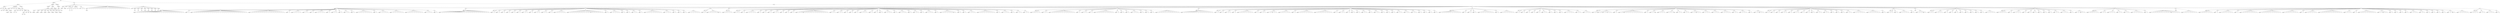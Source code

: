 digraph Tree {
	"t0" [label = "TEI"];
	"t1" [label = "teiHeader"];
	"t2" [label = "fileDesc"];
	"t3" [label = "titleStmt"];
	"t4" [label = "title"];
	"t5" [label = "title"];
	"t6" [label = "author"];
	"t7" [label = "idno"];
	"t8" [label = "idno"];
	"t9" [label = "persName"];
	"t10" [label = "persName"];
	"t11" [label = "forename"];
	"t12" [label = "surname"];
	"t13" [label = "publicationStmt"];
	"t14" [label = "publisher"];
	"t15" [label = "idno"];
	"t16" [label = "idno"];
	"t17" [label = "idno"];
	"t18" [label = "availability"];
	"t19" [label = "licence"];
	"t20" [label = "ab"];
	"t21" [label = "ref"];
	"t22" [label = "sourceDesc"];
	"t23" [label = "bibl"];
	"t24" [label = "name"];
	"t25" [label = "idno"];
	"t26" [label = "idno"];
	"t27" [label = "availability"];
	"t28" [label = "licence"];
	"t29" [label = "ab"];
	"t30" [label = "ref"];
	"t31" [label = "bibl"];
	"t32" [label = "date"];
	"t33" [label = "date"];
	"t34" [label = "idno"];
	"t35" [label = "profileDesc"];
	"t36" [label = "particDesc"];
	"t37" [label = "listPerson"];
	"t38" [label = "person"];
	"t39" [label = "persName"];
	"t40" [label = "person"];
	"t41" [label = "persName"];
	"t42" [label = "person"];
	"t43" [label = "persName"];
	"t44" [label = "person"];
	"t45" [label = "persName"];
	"t46" [label = "person"];
	"t47" [label = "persName"];
	"t48" [label = "person"];
	"t49" [label = "persName"];
	"t50" [label = "person"];
	"t51" [label = "persName"];
	"t52" [label = "person"];
	"t53" [label = "persName"];
	"t54" [label = "textClass"];
	"t55" [label = "keywords"];
	"t56" [label = "term"];
	"t57" [label = "term"];
	"t58" [label = "classCode"];
	"t59" [label = "revisionDesc"];
	"t60" [label = "listChange"];
	"t61" [label = "change"];
	"t62" [label = "text"];
	"t63" [label = "front"];
	"t64" [label = "docTitle"];
	"t65" [label = "titlePart"];
	"t66" [label = "titlePart"];
	"t67" [label = "docDate"];
	"t68" [label = "docAuthor"];
	"t69" [label = "div"];
	"t70" [label = "div"];
	"t71" [label = "div"];
	"t72" [label = "p"];
	"t73" [label = "div"];
	"t74" [label = "p"];
	"t75" [label = "performance"];
	"t76" [label = "ab"];
	"t77" [label = "ab"];
	"t78" [label = "ab"];
	"t79" [label = "div"];
	"t80" [label = "head"];
	"t81" [label = "p"];
	"t82" [label = "p"];
	"t83" [label = "div"];
	"t84" [label = "opener"];
	"t85" [label = "salute"];
	"t86" [label = "l"];
	"t87" [label = "l"];
	"t88" [label = "l"];
	"t89" [label = "l"];
	"t90" [label = "l"];
	"t91" [label = "l"];
	"t92" [label = "l"];
	"t93" [label = "l"];
	"t94" [label = "l"];
	"t95" [label = "l"];
	"t96" [label = "l"];
	"t97" [label = "l"];
	"t98" [label = "l"];
	"t99" [label = "l"];
	"t100" [label = "l"];
	"t101" [label = "l"];
	"t102" [label = "l"];
	"t103" [label = "l"];
	"t104" [label = "l"];
	"t105" [label = "l"];
	"t106" [label = "l"];
	"t107" [label = "castList"];
	"t108" [label = "head"];
	"t109" [label = "castItem"];
	"t110" [label = "role"];
	"t111" [label = "castItem"];
	"t112" [label = "role"];
	"t113" [label = "castItem"];
	"t114" [label = "role"];
	"t115" [label = "castItem"];
	"t116" [label = "role"];
	"t117" [label = "castItem"];
	"t118" [label = "role"];
	"t119" [label = "castItem"];
	"t120" [label = "role"];
	"t121" [label = "castItem"];
	"t122" [label = "role"];
	"t123" [label = "castItem"];
	"t124" [label = "role"];
	"t125" [label = "body"];
	"t126" [label = "div"];
	"t127" [label = "head"];
	"t128" [label = "div"];
	"t129" [label = "head"];
	"t130" [label = "sp"];
	"t131" [label = "speaker"];
	"t132" [label = "l"];
	"t133" [label = "l"];
	"t134" [label = "l"];
	"t135" [label = "l"];
	"t136" [label = "l"];
	"t137" [label = "l"];
	"t138" [label = "l"];
	"t139" [label = "l"];
	"t140" [label = "l"];
	"t141" [label = "l"];
	"t142" [label = "l"];
	"t143" [label = "l"];
	"t144" [label = "l"];
	"t145" [label = "l"];
	"t146" [label = "l"];
	"t147" [label = "l"];
	"t148" [label = "l"];
	"t149" [label = "l"];
	"t150" [label = "l"];
	"t151" [label = "l"];
	"t152" [label = "l"];
	"t153" [label = "l"];
	"t154" [label = "l"];
	"t155" [label = "l"];
	"t156" [label = "sp"];
	"t157" [label = "speaker"];
	"t158" [label = "l"];
	"t159" [label = "sp"];
	"t160" [label = "speaker"];
	"t161" [label = "l"];
	"t162" [label = "l"];
	"t163" [label = "l"];
	"t164" [label = "l"];
	"t165" [label = "l"];
	"t166" [label = "l"];
	"t167" [label = "l"];
	"t168" [label = "l"];
	"t169" [label = "l"];
	"t170" [label = "l"];
	"t171" [label = "l"];
	"t172" [label = "l"];
	"t173" [label = "l"];
	"t174" [label = "l"];
	"t175" [label = "l"];
	"t176" [label = "l"];
	"t177" [label = "l"];
	"t178" [label = "l"];
	"t179" [label = "l"];
	"t180" [label = "l"];
	"t181" [label = "l"];
	"t182" [label = "l"];
	"t183" [label = "l"];
	"t184" [label = "l"];
	"t185" [label = "l"];
	"t186" [label = "l"];
	"t187" [label = "l"];
	"t188" [label = "sp"];
	"t189" [label = "speaker"];
	"t190" [label = "l"];
	"t191" [label = "l"];
	"t192" [label = "l"];
	"t193" [label = "l"];
	"t194" [label = "l"];
	"t195" [label = "l"];
	"t196" [label = "l"];
	"t197" [label = "l"];
	"t198" [label = "l"];
	"t199" [label = "l"];
	"t200" [label = "l"];
	"t201" [label = "l"];
	"t202" [label = "l"];
	"t203" [label = "l"];
	"t204" [label = "l"];
	"t205" [label = "l"];
	"t206" [label = "l"];
	"t207" [label = "sp"];
	"t208" [label = "speaker"];
	"t209" [label = "l"];
	"t210" [label = "sp"];
	"t211" [label = "speaker"];
	"t212" [label = "l"];
	"t213" [label = "l"];
	"t214" [label = "l"];
	"t215" [label = "l"];
	"t216" [label = "sp"];
	"t217" [label = "speaker"];
	"t218" [label = "l"];
	"t219" [label = "l"];
	"t220" [label = "sp"];
	"t221" [label = "speaker"];
	"t222" [label = "l"];
	"t223" [label = "sp"];
	"t224" [label = "speaker"];
	"t225" [label = "l"];
	"t226" [label = "l"];
	"t227" [label = "l"];
	"t228" [label = "l"];
	"t229" [label = "sp"];
	"t230" [label = "speaker"];
	"t231" [label = "l"];
	"t232" [label = "sp"];
	"t233" [label = "speaker"];
	"t234" [label = "l"];
	"t235" [label = "l"];
	"t236" [label = "sp"];
	"t237" [label = "speaker"];
	"t238" [label = "l"];
	"t239" [label = "sp"];
	"t240" [label = "speaker"];
	"t241" [label = "l"];
	"t242" [label = "l"];
	"t243" [label = "sp"];
	"t244" [label = "speaker"];
	"t245" [label = "l"];
	"t246" [label = "sp"];
	"t247" [label = "speaker"];
	"t248" [label = "l"];
	"t249" [label = "l"];
	"t250" [label = "l"];
	"t251" [label = "l"];
	"t252" [label = "l"];
	"t253" [label = "l"];
	"t254" [label = "l"];
	"t255" [label = "sp"];
	"t256" [label = "speaker"];
	"t257" [label = "l"];
	"t258" [label = "sp"];
	"t259" [label = "speaker"];
	"t260" [label = "l"];
	"t261" [label = "l"];
	"t262" [label = "l"];
	"t263" [label = "l"];
	"t264" [label = "sp"];
	"t265" [label = "speaker"];
	"t266" [label = "l"];
	"t267" [label = "l"];
	"t268" [label = "l"];
	"t269" [label = "l"];
	"t270" [label = "l"];
	"t271" [label = "l"];
	"t272" [label = "sp"];
	"t273" [label = "speaker"];
	"t274" [label = "l"];
	"t275" [label = "l"];
	"t276" [label = "l"];
	"t277" [label = "l"];
	"t278" [label = "l"];
	"t279" [label = "l"];
	"t280" [label = "l"];
	"t281" [label = "l"];
	"t282" [label = "sp"];
	"t283" [label = "speaker"];
	"t284" [label = "l"];
	"t285" [label = "l"];
	"t286" [label = "l"];
	"t287" [label = "sp"];
	"t288" [label = "speaker"];
	"t289" [label = "l"];
	"t290" [label = "div"];
	"t291" [label = "head"];
	"t292" [label = "sp"];
	"t293" [label = "speaker"];
	"t294" [label = "l"];
	"t295" [label = "l"];
	"t296" [label = "l"];
	"t297" [label = "l"];
	"t298" [label = "l"];
	"t299" [label = "l"];
	"t300" [label = "l"];
	"t301" [label = "l"];
	"t302" [label = "l"];
	"t303" [label = "l"];
	"t304" [label = "l"];
	"t305" [label = "l"];
	"t306" [label = "l"];
	"t307" [label = "l"];
	"t308" [label = "l"];
	"t309" [label = "l"];
	"t310" [label = "l"];
	"t311" [label = "l"];
	"t312" [label = "l"];
	"t313" [label = "l"];
	"t314" [label = "l"];
	"t315" [label = "l"];
	"t316" [label = "l"];
	"t317" [label = "l"];
	"t318" [label = "div"];
	"t319" [label = "head"];
	"t320" [label = "sp"];
	"t321" [label = "speaker"];
	"t322" [label = "l"];
	"t323" [label = "sp"];
	"t324" [label = "speaker"];
	"t325" [label = "l"];
	"t326" [label = "sp"];
	"t327" [label = "speaker"];
	"t328" [label = "l"];
	"t329" [label = "sp"];
	"t330" [label = "speaker"];
	"t331" [label = "l"];
	"t332" [label = "sp"];
	"t333" [label = "speaker"];
	"t334" [label = "l"];
	"t335" [label = "sp"];
	"t336" [label = "speaker"];
	"t337" [label = "l"];
	"t338" [label = "sp"];
	"t339" [label = "speaker"];
	"t340" [label = "l"];
	"t341" [label = "l"];
	"t342" [label = "sp"];
	"t343" [label = "speaker"];
	"t344" [label = "l"];
	"t345" [label = "sp"];
	"t346" [label = "speaker"];
	"t347" [label = "l"];
	"t348" [label = "l"];
	"t349" [label = "sp"];
	"t350" [label = "speaker"];
	"t351" [label = "l"];
	"t352" [label = "l"];
	"t353" [label = "sp"];
	"t354" [label = "speaker"];
	"t355" [label = "l"];
	"t356" [label = "sp"];
	"t357" [label = "speaker"];
	"t358" [label = "l"];
	"t359" [label = "l"];
	"t360" [label = "l"];
	"t361" [label = "l"];
	"t362" [label = "l"];
	"t363" [label = "sp"];
	"t364" [label = "speaker"];
	"t365" [label = "l"];
	"t366" [label = "l"];
	"t367" [label = "l"];
	"t368" [label = "l"];
	"t369" [label = "l"];
	"t370" [label = "l"];
	"t371" [label = "l"];
	"t372" [label = "l"];
	"t373" [label = "l"];
	"t374" [label = "l"];
	"t375" [label = "note"];
	"t376" [label = "l"];
	"t377" [label = "l"];
	"t378" [label = "l"];
	"t379" [label = "l"];
	"t380" [label = "l"];
	"t381" [label = "l"];
	"t382" [label = "sp"];
	"t383" [label = "speaker"];
	"t384" [label = "l"];
	"t385" [label = "sp"];
	"t386" [label = "speaker"];
	"t387" [label = "l"];
	"t388" [label = "l"];
	"t389" [label = "l"];
	"t390" [label = "l"];
	"t391" [label = "sp"];
	"t392" [label = "speaker"];
	"t393" [label = "l"];
	"t394" [label = "sp"];
	"t395" [label = "speaker"];
	"t396" [label = "l"];
	"t397" [label = "sp"];
	"t398" [label = "speaker"];
	"t399" [label = "l"];
	"t400" [label = "l"];
	"t401" [label = "sp"];
	"t402" [label = "speaker"];
	"t403" [label = "l"];
	"t404" [label = "sp"];
	"t405" [label = "speaker"];
	"t406" [label = "l"];
	"t407" [label = "l"];
	"t408" [label = "l"];
	"t409" [label = "l"];
	"t410" [label = "l"];
	"t411" [label = "l"];
	"t412" [label = "l"];
	"t413" [label = "l"];
	"t414" [label = "sp"];
	"t415" [label = "speaker"];
	"t416" [label = "l"];
	"t417" [label = "l"];
	"t418" [label = "l"];
	"t419" [label = "sp"];
	"t420" [label = "speaker"];
	"t421" [label = "l"];
	"t422" [label = "sp"];
	"t423" [label = "speaker"];
	"t424" [label = "l"];
	"t425" [label = "sp"];
	"t426" [label = "speaker"];
	"t427" [label = "l"];
	"t428" [label = "sp"];
	"t429" [label = "speaker"];
	"t430" [label = "l"];
	"t431" [label = "l"];
	"t432" [label = "l"];
	"t433" [label = "l"];
	"t434" [label = "l"];
	"t435" [label = "div"];
	"t436" [label = "head"];
	"t437" [label = "sp"];
	"t438" [label = "speaker"];
	"t439" [label = "l"];
	"t440" [label = "sp"];
	"t441" [label = "speaker"];
	"t442" [label = "l"];
	"t443" [label = "l"];
	"t444" [label = "l"];
	"t445" [label = "l"];
	"t446" [label = "stage"];
	"t447" [label = "l"];
	"t448" [label = "div"];
	"t449" [label = "head"];
	"t450" [label = "sp"];
	"t451" [label = "speaker"];
	"t452" [label = "l"];
	"t453" [label = "l"];
	"t454" [label = "l"];
	"t455" [label = "l"];
	"t456" [label = "div"];
	"t457" [label = "head"];
	"t458" [label = "sp"];
	"t459" [label = "speaker"];
	"t460" [label = "l"];
	"t461" [label = "l"];
	"t462" [label = "sp"];
	"t463" [label = "speaker"];
	"t464" [label = "l"];
	"t465" [label = "sp"];
	"t466" [label = "speaker"];
	"t467" [label = "l"];
	"t468" [label = "l"];
	"t469" [label = "l"];
	"t470" [label = "l"];
	"t471" [label = "sp"];
	"t472" [label = "speaker"];
	"t473" [label = "l"];
	"t474" [label = "sp"];
	"t475" [label = "speaker"];
	"t476" [label = "l"];
	"t477" [label = "sp"];
	"t478" [label = "speaker"];
	"t479" [label = "l"];
	"t480" [label = "sp"];
	"t481" [label = "speaker"];
	"t482" [label = "l"];
	"t483" [label = "l"];
	"t484" [label = "sp"];
	"t485" [label = "speaker"];
	"t486" [label = "l"];
	"t487" [label = "sp"];
	"t488" [label = "speaker"];
	"t489" [label = "l"];
	"t490" [label = "sp"];
	"t491" [label = "speaker"];
	"t492" [label = "l"];
	"t493" [label = "sp"];
	"t494" [label = "speaker"];
	"t495" [label = "l"];
	"t496" [label = "l"];
	"t497" [label = "stage"];
	"t498" [label = "l"];
	"t499" [label = "l"];
	"t500" [label = "l"];
	"t501" [label = "l"];
	"t502" [label = "l"];
	"t503" [label = "l"];
	"t504" [label = "l"];
	"t505" [label = "l"];
	"t506" [label = "l"];
	"t507" [label = "l"];
	"t508" [label = "l"];
	"t509" [label = "l"];
	"t510" [label = "sp"];
	"t511" [label = "speaker"];
	"t512" [label = "l"];
	"t513" [label = "l"];
	"t514" [label = "sp"];
	"t515" [label = "speaker"];
	"t516" [label = "l"];
	"t517" [label = "l"];
	"t518" [label = "sp"];
	"t519" [label = "speaker"];
	"t520" [label = "l"];
	"t521" [label = "sp"];
	"t522" [label = "speaker"];
	"t523" [label = "l"];
	"t524" [label = "sp"];
	"t525" [label = "speaker"];
	"t526" [label = "l"];
	"t527" [label = "sp"];
	"t528" [label = "speaker"];
	"t529" [label = "l"];
	"t530" [label = "l"];
	"t531" [label = "l"];
	"t532" [label = "sp"];
	"t533" [label = "speaker"];
	"t534" [label = "l"];
	"t535" [label = "sp"];
	"t536" [label = "speaker"];
	"t537" [label = "l"];
	"t538" [label = "sp"];
	"t539" [label = "speaker"];
	"t540" [label = "l"];
	"t541" [label = "sp"];
	"t542" [label = "speaker"];
	"t543" [label = "l"];
	"t544" [label = "l"];
	"t545" [label = "l"];
	"t546" [label = "sp"];
	"t547" [label = "speaker"];
	"t548" [label = "l"];
	"t549" [label = "sp"];
	"t550" [label = "speaker"];
	"t551" [label = "l"];
	"t552" [label = "l"];
	"t553" [label = "l"];
	"t554" [label = "sp"];
	"t555" [label = "speaker"];
	"t556" [label = "l"];
	"t557" [label = "sp"];
	"t558" [label = "speaker"];
	"t559" [label = "l"];
	"t560" [label = "l"];
	"t561" [label = "sp"];
	"t562" [label = "speaker"];
	"t563" [label = "l"];
	"t564" [label = "sp"];
	"t565" [label = "speaker"];
	"t566" [label = "l"];
	"t567" [label = "l"];
	"t568" [label = "l"];
	"t569" [label = "sp"];
	"t570" [label = "speaker"];
	"t571" [label = "l"];
	"t572" [label = "sp"];
	"t573" [label = "speaker"];
	"t574" [label = "l"];
	"t575" [label = "l"];
	"t576" [label = "l"];
	"t577" [label = "l"];
	"t578" [label = "l"];
	"t579" [label = "note"];
	"t580" [label = "l"];
	"t581" [label = "sp"];
	"t582" [label = "speaker"];
	"t583" [label = "l"];
	"t584" [label = "sp"];
	"t585" [label = "speaker"];
	"t586" [label = "l"];
	"t587" [label = "sp"];
	"t588" [label = "speaker"];
	"t589" [label = "l"];
	"t590" [label = "l"];
	"t591" [label = "l"];
	"t592" [label = "sp"];
	"t593" [label = "speaker"];
	"t594" [label = "l"];
	"t595" [label = "l"];
	"t596" [label = "l"];
	"t597" [label = "l"];
	"t598" [label = "l"];
	"t599" [label = "l"];
	"t600" [label = "l"];
	"t601" [label = "l"];
	"t602" [label = "sp"];
	"t603" [label = "speaker"];
	"t604" [label = "l"];
	"t605" [label = "sp"];
	"t606" [label = "speaker"];
	"t607" [label = "l"];
	"t608" [label = "l"];
	"t609" [label = "l"];
	"t610" [label = "sp"];
	"t611" [label = "speaker"];
	"t612" [label = "l"];
	"t613" [label = "sp"];
	"t614" [label = "speaker"];
	"t615" [label = "l"];
	"t616" [label = "l"];
	"t617" [label = "sp"];
	"t618" [label = "speaker"];
	"t619" [label = "l"];
	"t620" [label = "l"];
	"t621" [label = "div"];
	"t622" [label = "head"];
	"t623" [label = "sp"];
	"t624" [label = "speaker"];
	"t625" [label = "l"];
	"t626" [label = "l"];
	"t627" [label = "l"];
	"t628" [label = "l"];
	"t629" [label = "sp"];
	"t630" [label = "speaker"];
	"t631" [label = "l"];
	"t632" [label = "l"];
	"t633" [label = "sp"];
	"t634" [label = "speaker"];
	"t635" [label = "l"];
	"t636" [label = "l"];
	"t637" [label = "l"];
	"t638" [label = "l"];
	"t639" [label = "l"];
	"t640" [label = "l"];
	"t641" [label = "l"];
	"t642" [label = "l"];
	"t643" [label = "l"];
	"t644" [label = "l"];
	"t645" [label = "l"];
	"t646" [label = "l"];
	"t647" [label = "sp"];
	"t648" [label = "speaker"];
	"t649" [label = "l"];
	"t650" [label = "sp"];
	"t651" [label = "speaker"];
	"t652" [label = "l"];
	"t653" [label = "l"];
	"t654" [label = "sp"];
	"t655" [label = "speaker"];
	"t656" [label = "l"];
	"t657" [label = "sp"];
	"t658" [label = "speaker"];
	"t659" [label = "l"];
	"t660" [label = "l"];
	"t661" [label = "l"];
	"t662" [label = "l"];
	"t663" [label = "l"];
	"t664" [label = "l"];
	"t665" [label = "l"];
	"t666" [label = "l"];
	"t667" [label = "l"];
	"t668" [label = "sp"];
	"t669" [label = "speaker"];
	"t670" [label = "l"];
	"t671" [label = "sp"];
	"t672" [label = "speaker"];
	"t673" [label = "l"];
	"t674" [label = "sp"];
	"t675" [label = "speaker"];
	"t676" [label = "l"];
	"t677" [label = "sp"];
	"t678" [label = "speaker"];
	"t679" [label = "l"];
	"t680" [label = "l"];
	"t681" [label = "l"];
	"t682" [label = "sp"];
	"t683" [label = "speaker"];
	"t684" [label = "l"];
	"t685" [label = "sp"];
	"t686" [label = "speaker"];
	"t687" [label = "l"];
	"t688" [label = "sp"];
	"t689" [label = "speaker"];
	"t690" [label = "l"];
	"t691" [label = "sp"];
	"t692" [label = "speaker"];
	"t693" [label = "l"];
	"t694" [label = "l"];
	"t695" [label = "l"];
	"t696" [label = "l"];
	"t697" [label = "l"];
	"t698" [label = "l"];
	"t699" [label = "l"];
	"t700" [label = "l"];
	"t701" [label = "l"];
	"t702" [label = "l"];
	"t703" [label = "l"];
	"t704" [label = "div"];
	"t705" [label = "head"];
	"t706" [label = "sp"];
	"t707" [label = "speaker"];
	"t708" [label = "l"];
	"t709" [label = "l"];
	"t710" [label = "l"];
	"t711" [label = "l"];
	"t712" [label = "l"];
	"t713" [label = "l"];
	"t714" [label = "l"];
	"t715" [label = "l"];
	"t716" [label = "l"];
	"t717" [label = "l"];
	"t718" [label = "l"];
	"t719" [label = "l"];
	"t720" [label = "l"];
	"t721" [label = "l"];
	"t722" [label = "l"];
	"t723" [label = "div"];
	"t724" [label = "head"];
	"t725" [label = "sp"];
	"t726" [label = "speaker"];
	"t727" [label = "l"];
	"t728" [label = "sp"];
	"t729" [label = "speaker"];
	"t730" [label = "l"];
	"t731" [label = "sp"];
	"t732" [label = "speaker"];
	"t733" [label = "l"];
	"t734" [label = "l"];
	"t735" [label = "sp"];
	"t736" [label = "speaker"];
	"t737" [label = "l"];
	"t738" [label = "sp"];
	"t739" [label = "speaker"];
	"t740" [label = "l"];
	"t741" [label = "l"];
	"t742" [label = "l"];
	"t743" [label = "l"];
	"t744" [label = "l"];
	"t745" [label = "l"];
	"t746" [label = "l"];
	"t747" [label = "sp"];
	"t748" [label = "speaker"];
	"t749" [label = "l"];
	"t750" [label = "sp"];
	"t751" [label = "speaker"];
	"t752" [label = "l"];
	"t753" [label = "l"];
	"t754" [label = "sp"];
	"t755" [label = "speaker"];
	"t756" [label = "l"];
	"t757" [label = "note"];
	"t758" [label = "l"];
	"t759" [label = "l"];
	"t760" [label = "sp"];
	"t761" [label = "speaker"];
	"t762" [label = "l"];
	"t763" [label = "l"];
	"t764" [label = "l"];
	"t765" [label = "l"];
	"t766" [label = "l"];
	"t767" [label = "sp"];
	"t768" [label = "speaker"];
	"t769" [label = "l"];
	"t770" [label = "sp"];
	"t771" [label = "speaker"];
	"t772" [label = "l"];
	"t773" [label = "l"];
	"t774" [label = "l"];
	"t775" [label = "l"];
	"t776" [label = "l"];
	"t777" [label = "l"];
	"t778" [label = "l"];
	"t779" [label = "sp"];
	"t780" [label = "speaker"];
	"t781" [label = "l"];
	"t782" [label = "l"];
	"t783" [label = "l"];
	"t784" [label = "l"];
	"t785" [label = "l"];
	"t786" [label = "l"];
	"t787" [label = "l"];
	"t788" [label = "l"];
	"t789" [label = "sp"];
	"t790" [label = "speaker"];
	"t791" [label = "l"];
	"t792" [label = "sp"];
	"t793" [label = "speaker"];
	"t794" [label = "l"];
	"t795" [label = "l"];
	"t796" [label = "sp"];
	"t797" [label = "speaker"];
	"t798" [label = "l"];
	"t799" [label = "sp"];
	"t800" [label = "speaker"];
	"t801" [label = "l"];
	"t802" [label = "sp"];
	"t803" [label = "speaker"];
	"t804" [label = "l"];
	"t805" [label = "sp"];
	"t806" [label = "speaker"];
	"t807" [label = "l"];
	"t808" [label = "l"];
	"t809" [label = "sp"];
	"t810" [label = "speaker"];
	"t811" [label = "l"];
	"t812" [label = "sp"];
	"t813" [label = "speaker"];
	"t814" [label = "l"];
	"t815" [label = "l"];
	"t816" [label = "sp"];
	"t817" [label = "speaker"];
	"t818" [label = "l"];
	"t819" [label = "sp"];
	"t820" [label = "speaker"];
	"t821" [label = "l"];
	"t822" [label = "sp"];
	"t823" [label = "speaker"];
	"t824" [label = "l"];
	"t825" [label = "sp"];
	"t826" [label = "speaker"];
	"t827" [label = "l"];
	"t828" [label = "l"];
	"t829" [label = "sp"];
	"t830" [label = "speaker"];
	"t831" [label = "l"];
	"t832" [label = "l"];
	"t833" [label = "sp"];
	"t834" [label = "speaker"];
	"t835" [label = "l"];
	"t836" [label = "l"];
	"t837" [label = "sp"];
	"t838" [label = "speaker"];
	"t839" [label = "l"];
	"t840" [label = "sp"];
	"t841" [label = "speaker"];
	"t842" [label = "l"];
	"t843" [label = "sp"];
	"t844" [label = "speaker"];
	"t845" [label = "l"];
	"t846" [label = "sp"];
	"t847" [label = "speaker"];
	"t848" [label = "l"];
	"t849" [label = "div"];
	"t850" [label = "head"];
	"t851" [label = "sp"];
	"t852" [label = "speaker"];
	"t853" [label = "l"];
	"t854" [label = "l"];
	"t855" [label = "l"];
	"t856" [label = "l"];
	"t857" [label = "l"];
	"t858" [label = "l"];
	"t859" [label = "l"];
	"t860" [label = "l"];
	"t861" [label = "l"];
	"t862" [label = "l"];
	"t863" [label = "sp"];
	"t864" [label = "speaker"];
	"t865" [label = "l"];
	"t866" [label = "sp"];
	"t867" [label = "speaker"];
	"t868" [label = "l"];
	"t869" [label = "sp"];
	"t870" [label = "speaker"];
	"t871" [label = "l"];
	"t872" [label = "sp"];
	"t873" [label = "speaker"];
	"t874" [label = "l"];
	"t875" [label = "l"];
	"t876" [label = "l"];
	"t877" [label = "l"];
	"t878" [label = "l"];
	"t879" [label = "l"];
	"t880" [label = "l"];
	"t881" [label = "sp"];
	"t882" [label = "speaker"];
	"t883" [label = "l"];
	"t884" [label = "sp"];
	"t885" [label = "speaker"];
	"t886" [label = "l"];
	"t887" [label = "l"];
	"t888" [label = "l"];
	"t889" [label = "l"];
	"t890" [label = "l"];
	"t891" [label = "l"];
	"t892" [label = "div"];
	"t893" [label = "head"];
	"t894" [label = "sp"];
	"t895" [label = "speaker"];
	"t896" [label = "l"];
	"t897" [label = "sp"];
	"t898" [label = "speaker"];
	"t899" [label = "l"];
	"t900" [label = "sp"];
	"t901" [label = "speaker"];
	"t902" [label = "l"];
	"t903" [label = "sp"];
	"t904" [label = "speaker"];
	"t905" [label = "l"];
	"t906" [label = "sp"];
	"t907" [label = "speaker"];
	"t908" [label = "l"];
	"t909" [label = "sp"];
	"t910" [label = "speaker"];
	"t911" [label = "l"];
	"t912" [label = "l"];
	"t913" [label = "sp"];
	"t914" [label = "speaker"];
	"t915" [label = "l"];
	"t916" [label = "sp"];
	"t917" [label = "speaker"];
	"t918" [label = "l"];
	"t919" [label = "sp"];
	"t920" [label = "speaker"];
	"t921" [label = "l"];
	"t922" [label = "sp"];
	"t923" [label = "speaker"];
	"t924" [label = "l"];
	"t925" [label = "l"];
	"t926" [label = "l"];
	"t927" [label = "l"];
	"t928" [label = "sp"];
	"t929" [label = "speaker"];
	"t930" [label = "l"];
	"t931" [label = "l"];
	"t932" [label = "sp"];
	"t933" [label = "speaker"];
	"t934" [label = "l"];
	"t935" [label = "l"];
	"t936" [label = "l"];
	"t937" [label = "div"];
	"t938" [label = "head"];
	"t939" [label = "sp"];
	"t940" [label = "speaker"];
	"t941" [label = "l"];
	"t942" [label = "sp"];
	"t943" [label = "speaker"];
	"t944" [label = "l"];
	"t945" [label = "stage"];
	"t946" [label = "l"];
	"t947" [label = "note"];
	"t948" [label = "l"];
	"t949" [label = "l"];
	"t950" [label = "sp"];
	"t951" [label = "speaker"];
	"t952" [label = "l"];
	"t953" [label = "sp"];
	"t954" [label = "speaker"];
	"t955" [label = "l"];
	"t956" [label = "stage"];
	"t957" [label = "l"];
	"t958" [label = "l"];
	"t959" [label = "l"];
	"t960" [label = "l"];
	"t961" [label = "l"];
	"t962" [label = "l"];
	"t963" [label = "l"];
	"t964" [label = "l"];
	"t965" [label = "l"];
	"t966" [label = "sp"];
	"t967" [label = "speaker"];
	"t968" [label = "l"];
	"t969" [label = "sp"];
	"t970" [label = "speaker"];
	"t971" [label = "l"];
	"t972" [label = "stage"];
	"t973" [label = "sp"];
	"t974" [label = "speaker"];
	"t975" [label = "l"];
	"t976" [label = "l"];
	"t977" [label = "l"];
	"t978" [label = "sp"];
	"t979" [label = "speaker"];
	"t980" [label = "l"];
	"t981" [label = "l"];
	"t982" [label = "stage"];
	"t983" [label = "sp"];
	"t984" [label = "speaker"];
	"t985" [label = "l"];
	"t986" [label = "l"];
	"t987" [label = "sp"];
	"t988" [label = "speaker"];
	"t989" [label = "l"];
	"t990" [label = "l"];
	"t991" [label = "sp"];
	"t992" [label = "speaker"];
	"t993" [label = "l"];
	"t994" [label = "stage"];
	"t995" [label = "l"];
	"t996" [label = "l"];
	"t997" [label = "sp"];
	"t998" [label = "speaker"];
	"t999" [label = "l"];
	"t1000" [label = "l"];
	"t1001" [label = "l"];
	"t1002" [label = "sp"];
	"t1003" [label = "speaker"];
	"t1004" [label = "l"];
	"t1005" [label = "l"];
	"t1006" [label = "l"];
	"t1007" [label = "sp"];
	"t1008" [label = "speaker"];
	"t1009" [label = "l"];
	"t1010" [label = "l"];
	"t1011" [label = "l"];
	"t1012" [label = "l"];
	"t1013" [label = "sp"];
	"t1014" [label = "speaker"];
	"t1015" [label = "l"];
	"t1016" [label = "l"];
	"t1017" [label = "sp"];
	"t1018" [label = "speaker"];
	"t1019" [label = "l"];
	"t1020" [label = "l"];
	"t1021" [label = "l"];
	"t1022" [label = "sp"];
	"t1023" [label = "speaker"];
	"t1024" [label = "l"];
	"t1025" [label = "sp"];
	"t1026" [label = "speaker"];
	"t1027" [label = "l"];
	"t1028" [label = "stage"];
	"t1029" [label = "l"];
	"t1030" [label = "l"];
	"t1031" [label = "div"];
	"t1032" [label = "head"];
	"t1033" [label = "sp"];
	"t1034" [label = "speaker"];
	"t1035" [label = "l"];
	"t1036" [label = "sp"];
	"t1037" [label = "speaker"];
	"t1038" [label = "l"];
	"t1039" [label = "sp"];
	"t1040" [label = "speaker"];
	"t1041" [label = "l"];
	"t1042" [label = "sp"];
	"t1043" [label = "speaker"];
	"t1044" [label = "l"];
	"t1045" [label = "l"];
	"t1046" [label = "sp"];
	"t1047" [label = "speaker"];
	"t1048" [label = "l"];
	"t1049" [label = "sp"];
	"t1050" [label = "speaker"];
	"t1051" [label = "l"];
	"t1052" [label = "l"];
	"t1053" [label = "sp"];
	"t1054" [label = "speaker"];
	"t1055" [label = "l"];
	"t1056" [label = "sp"];
	"t1057" [label = "speaker"];
	"t1058" [label = "l"];
	"t1059" [label = "sp"];
	"t1060" [label = "speaker"];
	"t1061" [label = "l"];
	"t1062" [label = "sp"];
	"t1063" [label = "speaker"];
	"t1064" [label = "l"];
	"t1065" [label = "l"];
	"t1066" [label = "sp"];
	"t1067" [label = "speaker"];
	"t1068" [label = "l"];
	"t1069" [label = "l"];
	"t1070" [label = "sp"];
	"t1071" [label = "speaker"];
	"t1072" [label = "l"];
	"t1073" [label = "sp"];
	"t1074" [label = "speaker"];
	"t1075" [label = "l"];
	"t1076" [label = "sp"];
	"t1077" [label = "speaker"];
	"t1078" [label = "l"];
	"t1079" [label = "sp"];
	"t1080" [label = "speaker"];
	"t1081" [label = "l"];
	"t1082" [label = "l"];
	"t1083" [label = "sp"];
	"t1084" [label = "speaker"];
	"t1085" [label = "l"];
	"t1086" [label = "l"];
	"t1087" [label = "l"];
	"t1088" [label = "l"];
	"t1089" [label = "l"];
	"t1090" [label = "sp"];
	"t1091" [label = "speaker"];
	"t1092" [label = "l"];
	"t1093" [label = "l"];
	"t1094" [label = "l"];
	"t1095" [label = "l"];
	"t1096" [label = "l"];
	"t1097" [label = "l"];
	"t1098" [label = "sp"];
	"t1099" [label = "speaker"];
	"t1100" [label = "l"];
	"t1101" [label = "div"];
	"t1102" [label = "head"];
	"t1103" [label = "sp"];
	"t1104" [label = "speaker"];
	"t1105" [label = "l"];
	"t1106" [label = "l"];
	"t1107" [label = "sp"];
	"t1108" [label = "speaker"];
	"t1109" [label = "l"];
	"t1110" [label = "sp"];
	"t1111" [label = "speaker"];
	"t1112" [label = "l"];
	"t1113" [label = "l"];
	"t1114" [label = "l"];
	"t1115" [label = "l"];
	"t1116" [label = "sp"];
	"t1117" [label = "speaker"];
	"t1118" [label = "l"];
	"t1119" [label = "div"];
	"t1120" [label = "head"];
	"t1121" [label = "sp"];
	"t1122" [label = "speaker"];
	"t1123" [label = "l"];
	"t1124" [label = "l"];
	"t1125" [label = "stage"];
	"t1126" [label = "l"];
	"t1127" [label = "div"];
	"t1128" [label = "head"];
	"t1129" [label = "sp"];
	"t1130" [label = "speaker"];
	"t1131" [label = "l"];
	"t1132" [label = "l"];
	"t1133" [label = "sp"];
	"t1134" [label = "speaker"];
	"t1135" [label = "l"];
	"t1136" [label = "l"];
	"t1137" [label = "l"];
	"t1138" [label = "sp"];
	"t1139" [label = "speaker"];
	"t1140" [label = "l"];
	"t1141" [label = "sp"];
	"t1142" [label = "speaker"];
	"t1143" [label = "l"];
	"t1144" [label = "sp"];
	"t1145" [label = "speaker"];
	"t1146" [label = "l"];
	"t1147" [label = "sp"];
	"t1148" [label = "speaker"];
	"t1149" [label = "l"];
	"t1150" [label = "sp"];
	"t1151" [label = "speaker"];
	"t1152" [label = "l"];
	"t1153" [label = "sp"];
	"t1154" [label = "speaker"];
	"t1155" [label = "l"];
	"t1156" [label = "sp"];
	"t1157" [label = "speaker"];
	"t1158" [label = "l"];
	"t1159" [label = "sp"];
	"t1160" [label = "speaker"];
	"t1161" [label = "l"];
	"t1162" [label = "sp"];
	"t1163" [label = "speaker"];
	"t1164" [label = "l"];
	"t1165" [label = "l"];
	"t1166" [label = "l"];
	"t1167" [label = "l"];
	"t1168" [label = "div"];
	"t1169" [label = "head"];
	"t1170" [label = "sp"];
	"t1171" [label = "speaker"];
	"t1172" [label = "l"];
	"t1173" [label = "l"];
	"t1174" [label = "l"];
	"t1175" [label = "l"];
	"t1176" [label = "sp"];
	"t1177" [label = "speaker"];
	"t1178" [label = "l"];
	"t1179" [label = "sp"];
	"t1180" [label = "speaker"];
	"t1181" [label = "l"];
	"t1182" [label = "l"];
	"t1183" [label = "l"];
	"t1184" [label = "sp"];
	"t1185" [label = "speaker"];
	"t1186" [label = "l"];
	"t1187" [label = "sp"];
	"t1188" [label = "speaker"];
	"t1189" [label = "l"];
	"t1190" [label = "sp"];
	"t1191" [label = "speaker"];
	"t1192" [label = "l"];
	"t1193" [label = "sp"];
	"t1194" [label = "speaker"];
	"t1195" [label = "l"];
	"t1196" [label = "sp"];
	"t1197" [label = "speaker"];
	"t1198" [label = "l"];
	"t1199" [label = "sp"];
	"t1200" [label = "speaker"];
	"t1201" [label = "l"];
	"t1202" [label = "sp"];
	"t1203" [label = "speaker"];
	"t1204" [label = "l"];
	"t1205" [label = "l"];
	"t1206" [label = "sp"];
	"t1207" [label = "speaker"];
	"t1208" [label = "l"];
	"t1209" [label = "l"];
	"t1210" [label = "l"];
	"t1211" [label = "sp"];
	"t1212" [label = "speaker"];
	"t1213" [label = "l"];
	"t1214" [label = "sp"];
	"t1215" [label = "speaker"];
	"t1216" [label = "l"];
	"t1217" [label = "stage"];
	"t1218" [label = "l"];
	"t1219" [label = "l"];
	"t1220" [label = "div"];
	"t1221" [label = "head"];
	"t1222" [label = "sp"];
	"t1223" [label = "speaker"];
	"t1224" [label = "l"];
	"t1225" [label = "l"];
	"t1226" [label = "l"];
	"t1227" [label = "l"];
	"t1228" [label = "l"];
	"t1229" [label = "sp"];
	"t1230" [label = "speaker"];
	"t1231" [label = "l"];
	"t1232" [label = "l"];
	"t1233" [label = "sp"];
	"t1234" [label = "speaker"];
	"t1235" [label = "l"];
	"t1236" [label = "l"];
	"t1237" [label = "l"];
	"t1238" [label = "sp"];
	"t1239" [label = "speaker"];
	"t1240" [label = "l"];
	"t1241" [label = "l"];
	"t1242" [label = "sp"];
	"t1243" [label = "speaker"];
	"t1244" [label = "l"];
	"t1245" [label = "l"];
	"t1246" [label = "sp"];
	"t1247" [label = "speaker"];
	"t1248" [label = "l"];
	"t1249" [label = "l"];
	"t1250" [label = "l"];
	"t1251" [label = "l"];
	"t1252" [label = "l"];
	"t1253" [label = "sp"];
	"t1254" [label = "speaker"];
	"t1255" [label = "l"];
	"t1256" [label = "sp"];
	"t1257" [label = "speaker"];
	"t1258" [label = "l"];
	"t1259" [label = "l"];
	"t1260" [label = "l"];
	"t1261" [label = "l"];
	"t1262" [label = "l"];
	"t1263" [label = "l"];
	"t1264" [label = "l"];
	"t1265" [label = "l"];
	"t1266" [label = "l"];
	"t1267" [label = "stage"];
	"t1268" [label = "l"];
	"t1269" [label = "l"];
	"t1270" [label = "l"];
	"t1271" [label = "l"];
	"t1272" [label = "div"];
	"t1273" [label = "head"];
	"t1274" [label = "sp"];
	"t1275" [label = "speaker"];
	"t1276" [label = "l"];
	"t1277" [label = "l"];
	"t1278" [label = "l"];
	"t1279" [label = "l"];
	"t1280" [label = "l"];
	"t1281" [label = "l"];
	"t1282" [label = "l"];
	"t1283" [label = "div"];
	"t1284" [label = "head"];
	"t1285" [label = "sp"];
	"t1286" [label = "speaker"];
	"t1287" [label = "l"];
	"t1288" [label = "l"];
	"t1289" [label = "l"];
	"t1290" [label = "l"];
	"t1291" [label = "l"];
	"t1292" [label = "l"];
	"t1293" [label = "sp"];
	"t1294" [label = "speaker"];
	"t1295" [label = "l"];
	"t1296" [label = "sp"];
	"t1297" [label = "speaker"];
	"t1298" [label = "l"];
	"t1299" [label = "l"];
	"t1300" [label = "l"];
	"t1301" [label = "l"];
	"t1302" [label = "l"];
	"t1303" [label = "l"];
	"t1304" [label = "sp"];
	"t1305" [label = "speaker"];
	"t1306" [label = "l"];
	"t1307" [label = "sp"];
	"t1308" [label = "speaker"];
	"t1309" [label = "l"];
	"t1310" [label = "l"];
	"t1311" [label = "l"];
	"t1312" [label = "l"];
	"t1313" [label = "l"];
	"t1314" [label = "l"];
	"t1315" [label = "l"];
	"t1316" [label = "l"];
	"t1317" [label = "sp"];
	"t1318" [label = "speaker"];
	"t1319" [label = "l"];
	"t1320" [label = "l"];
	"t1321" [label = "l"];
	"t1322" [label = "l"];
	"t1323" [label = "l"];
	"t1324" [label = "l"];
	"t1325" [label = "l"];
	"t1326" [label = "l"];
	"t1327" [label = "l"];
	"t1328" [label = "l"];
	"t1329" [label = "sp"];
	"t1330" [label = "speaker"];
	"t1331" [label = "l"];
	"t1332" [label = "l"];
	"t1333" [label = "l"];
	"t1334" [label = "l"];
	"t1335" [label = "l"];
	"t1336" [label = "l"];
	"t1337" [label = "l"];
	"t1338" [label = "sp"];
	"t1339" [label = "speaker"];
	"t1340" [label = "l"];
	"t1341" [label = "sp"];
	"t1342" [label = "speaker"];
	"t1343" [label = "l"];
	"t1344" [label = "l"];
	"t1345" [label = "l"];
	"t1346" [label = "l"];
	"t1347" [label = "l"];
	"t1348" [label = "sp"];
	"t1349" [label = "speaker"];
	"t1350" [label = "l"];
	"t1351" [label = "l"];
	"t1352" [label = "l"];
	"t1353" [label = "l"];
	"t1354" [label = "l"];
	"t1355" [label = "l"];
	"t1356" [label = "l"];
	"t1357" [label = "l"];
	"t1358" [label = "l"];
	"t1359" [label = "l"];
	"t1360" [label = "l"];
	"t1361" [label = "sp"];
	"t1362" [label = "speaker"];
	"t1363" [label = "l"];
	"t1364" [label = "l"];
	"t1365" [label = "l"];
	"t1366" [label = "sp"];
	"t1367" [label = "speaker"];
	"t1368" [label = "l"];
	"t1369" [label = "sp"];
	"t1370" [label = "speaker"];
	"t1371" [label = "l"];
	"t1372" [label = "l"];
	"t1373" [label = "l"];
	"t1374" [label = "l"];
	"t1375" [label = "l"];
	"t1376" [label = "l"];
	"t1377" [label = "l"];
	"t1378" [label = "l"];
	"t1379" [label = "sp"];
	"t1380" [label = "speaker"];
	"t1381" [label = "l"];
	"t1382" [label = "stage"];
	"t1383" [label = "l"];
	"t1384" [label = "l"];
	"t1385" [label = "sp"];
	"t1386" [label = "speaker"];
	"t1387" [label = "l"];
	"t1388" [label = "sp"];
	"t1389" [label = "speaker"];
	"t1390" [label = "l"];
	"t1391" [label = "sp"];
	"t1392" [label = "speaker"];
	"t1393" [label = "l"];
	"t1394" [label = "sp"];
	"t1395" [label = "speaker"];
	"t1396" [label = "l"];
	"t1397" [label = "sp"];
	"t1398" [label = "speaker"];
	"t1399" [label = "l"];
	"t1400" [label = "l"];
	"t1401" [label = "l"];
	"t1402" [label = "sp"];
	"t1403" [label = "speaker"];
	"t1404" [label = "l"];
	"t1405" [label = "l"];
	"t1406" [label = "sp"];
	"t1407" [label = "speaker"];
	"t1408" [label = "l"];
	"t1409" [label = "sp"];
	"t1410" [label = "speaker"];
	"t1411" [label = "l"];
	"t1412" [label = "sp"];
	"t1413" [label = "speaker"];
	"t1414" [label = "l"];
	"t1415" [label = "sp"];
	"t1416" [label = "speaker"];
	"t1417" [label = "l"];
	"t1418" [label = "sp"];
	"t1419" [label = "speaker"];
	"t1420" [label = "l"];
	"t1421" [label = "stage"];
	"t1422" [label = "l"];
	"t1423" [label = "sp"];
	"t1424" [label = "speaker"];
	"t1425" [label = "l"];
	"t1426" [label = "l"];
	"t1427" [label = "l"];
	"t1428" [label = "l"];
	"t1429" [label = "l"];
	"t1430" [label = "div"];
	"t1431" [label = "head"];
	"t1432" [label = "sp"];
	"t1433" [label = "speaker"];
	"t1434" [label = "l"];
	"t1435" [label = "l"];
	"t1436" [label = "l"];
	"t1437" [label = "sp"];
	"t1438" [label = "speaker"];
	"t1439" [label = "l"];
	"t1440" [label = "l"];
	"t1441" [label = "sp"];
	"t1442" [label = "speaker"];
	"t1443" [label = "l"];
	"t1444" [label = "l"];
	"t1445" [label = "l"];
	"t1446" [label = "sp"];
	"t1447" [label = "speaker"];
	"t1448" [label = "l"];
	"t0" -> "t1";
	"t1" -> "t2";
	"t2" -> "t3";
	"t3" -> "t4";
	"t3" -> "t5";
	"t3" -> "t6";
	"t6" -> "t7";
	"t6" -> "t8";
	"t6" -> "t9";
	"t6" -> "t10";
	"t10" -> "t11";
	"t10" -> "t12";
	"t2" -> "t13";
	"t13" -> "t14";
	"t13" -> "t15";
	"t13" -> "t16";
	"t13" -> "t17";
	"t13" -> "t18";
	"t18" -> "t19";
	"t19" -> "t20";
	"t19" -> "t21";
	"t2" -> "t22";
	"t22" -> "t23";
	"t23" -> "t24";
	"t23" -> "t25";
	"t23" -> "t26";
	"t23" -> "t27";
	"t27" -> "t28";
	"t28" -> "t29";
	"t28" -> "t30";
	"t23" -> "t31";
	"t31" -> "t32";
	"t31" -> "t33";
	"t31" -> "t34";
	"t1" -> "t35";
	"t35" -> "t36";
	"t36" -> "t37";
	"t37" -> "t38";
	"t38" -> "t39";
	"t37" -> "t40";
	"t40" -> "t41";
	"t37" -> "t42";
	"t42" -> "t43";
	"t37" -> "t44";
	"t44" -> "t45";
	"t37" -> "t46";
	"t46" -> "t47";
	"t37" -> "t48";
	"t48" -> "t49";
	"t37" -> "t50";
	"t50" -> "t51";
	"t37" -> "t52";
	"t52" -> "t53";
	"t35" -> "t54";
	"t54" -> "t55";
	"t55" -> "t56";
	"t55" -> "t57";
	"t54" -> "t58";
	"t1" -> "t59";
	"t59" -> "t60";
	"t60" -> "t61";
	"t0" -> "t62";
	"t62" -> "t63";
	"t63" -> "t64";
	"t64" -> "t65";
	"t64" -> "t66";
	"t63" -> "t67";
	"t63" -> "t68";
	"t63" -> "t69";
	"t69" -> "t70";
	"t69" -> "t71";
	"t71" -> "t72";
	"t69" -> "t73";
	"t73" -> "t74";
	"t63" -> "t75";
	"t75" -> "t76";
	"t75" -> "t77";
	"t75" -> "t78";
	"t63" -> "t79";
	"t79" -> "t80";
	"t79" -> "t81";
	"t79" -> "t82";
	"t63" -> "t83";
	"t83" -> "t84";
	"t84" -> "t85";
	"t83" -> "t86";
	"t83" -> "t87";
	"t83" -> "t88";
	"t83" -> "t89";
	"t83" -> "t90";
	"t83" -> "t91";
	"t83" -> "t92";
	"t83" -> "t93";
	"t83" -> "t94";
	"t83" -> "t95";
	"t83" -> "t96";
	"t83" -> "t97";
	"t83" -> "t98";
	"t83" -> "t99";
	"t83" -> "t100";
	"t83" -> "t101";
	"t83" -> "t102";
	"t83" -> "t103";
	"t83" -> "t104";
	"t83" -> "t105";
	"t83" -> "t106";
	"t63" -> "t107";
	"t107" -> "t108";
	"t107" -> "t109";
	"t109" -> "t110";
	"t107" -> "t111";
	"t111" -> "t112";
	"t107" -> "t113";
	"t113" -> "t114";
	"t107" -> "t115";
	"t115" -> "t116";
	"t107" -> "t117";
	"t117" -> "t118";
	"t107" -> "t119";
	"t119" -> "t120";
	"t107" -> "t121";
	"t121" -> "t122";
	"t107" -> "t123";
	"t123" -> "t124";
	"t62" -> "t125";
	"t125" -> "t126";
	"t126" -> "t127";
	"t126" -> "t128";
	"t128" -> "t129";
	"t128" -> "t130";
	"t130" -> "t131";
	"t130" -> "t132";
	"t130" -> "t133";
	"t130" -> "t134";
	"t130" -> "t135";
	"t130" -> "t136";
	"t130" -> "t137";
	"t130" -> "t138";
	"t130" -> "t139";
	"t130" -> "t140";
	"t130" -> "t141";
	"t130" -> "t142";
	"t130" -> "t143";
	"t130" -> "t144";
	"t130" -> "t145";
	"t130" -> "t146";
	"t130" -> "t147";
	"t130" -> "t148";
	"t130" -> "t149";
	"t130" -> "t150";
	"t130" -> "t151";
	"t130" -> "t152";
	"t130" -> "t153";
	"t130" -> "t154";
	"t130" -> "t155";
	"t128" -> "t156";
	"t156" -> "t157";
	"t156" -> "t158";
	"t128" -> "t159";
	"t159" -> "t160";
	"t159" -> "t161";
	"t159" -> "t162";
	"t159" -> "t163";
	"t159" -> "t164";
	"t159" -> "t165";
	"t159" -> "t166";
	"t159" -> "t167";
	"t159" -> "t168";
	"t159" -> "t169";
	"t159" -> "t170";
	"t159" -> "t171";
	"t159" -> "t172";
	"t159" -> "t173";
	"t159" -> "t174";
	"t159" -> "t175";
	"t159" -> "t176";
	"t159" -> "t177";
	"t159" -> "t178";
	"t159" -> "t179";
	"t159" -> "t180";
	"t159" -> "t181";
	"t159" -> "t182";
	"t159" -> "t183";
	"t159" -> "t184";
	"t159" -> "t185";
	"t159" -> "t186";
	"t159" -> "t187";
	"t128" -> "t188";
	"t188" -> "t189";
	"t188" -> "t190";
	"t188" -> "t191";
	"t188" -> "t192";
	"t188" -> "t193";
	"t188" -> "t194";
	"t188" -> "t195";
	"t188" -> "t196";
	"t188" -> "t197";
	"t188" -> "t198";
	"t188" -> "t199";
	"t188" -> "t200";
	"t188" -> "t201";
	"t188" -> "t202";
	"t188" -> "t203";
	"t188" -> "t204";
	"t188" -> "t205";
	"t188" -> "t206";
	"t128" -> "t207";
	"t207" -> "t208";
	"t207" -> "t209";
	"t128" -> "t210";
	"t210" -> "t211";
	"t210" -> "t212";
	"t210" -> "t213";
	"t210" -> "t214";
	"t210" -> "t215";
	"t128" -> "t216";
	"t216" -> "t217";
	"t216" -> "t218";
	"t216" -> "t219";
	"t128" -> "t220";
	"t220" -> "t221";
	"t220" -> "t222";
	"t128" -> "t223";
	"t223" -> "t224";
	"t223" -> "t225";
	"t223" -> "t226";
	"t223" -> "t227";
	"t223" -> "t228";
	"t128" -> "t229";
	"t229" -> "t230";
	"t229" -> "t231";
	"t128" -> "t232";
	"t232" -> "t233";
	"t232" -> "t234";
	"t232" -> "t235";
	"t128" -> "t236";
	"t236" -> "t237";
	"t236" -> "t238";
	"t128" -> "t239";
	"t239" -> "t240";
	"t239" -> "t241";
	"t239" -> "t242";
	"t128" -> "t243";
	"t243" -> "t244";
	"t243" -> "t245";
	"t128" -> "t246";
	"t246" -> "t247";
	"t246" -> "t248";
	"t246" -> "t249";
	"t246" -> "t250";
	"t246" -> "t251";
	"t246" -> "t252";
	"t246" -> "t253";
	"t246" -> "t254";
	"t128" -> "t255";
	"t255" -> "t256";
	"t255" -> "t257";
	"t128" -> "t258";
	"t258" -> "t259";
	"t258" -> "t260";
	"t258" -> "t261";
	"t258" -> "t262";
	"t258" -> "t263";
	"t128" -> "t264";
	"t264" -> "t265";
	"t264" -> "t266";
	"t264" -> "t267";
	"t264" -> "t268";
	"t264" -> "t269";
	"t264" -> "t270";
	"t264" -> "t271";
	"t128" -> "t272";
	"t272" -> "t273";
	"t272" -> "t274";
	"t272" -> "t275";
	"t272" -> "t276";
	"t272" -> "t277";
	"t272" -> "t278";
	"t272" -> "t279";
	"t272" -> "t280";
	"t272" -> "t281";
	"t128" -> "t282";
	"t282" -> "t283";
	"t282" -> "t284";
	"t282" -> "t285";
	"t282" -> "t286";
	"t128" -> "t287";
	"t287" -> "t288";
	"t287" -> "t289";
	"t126" -> "t290";
	"t290" -> "t291";
	"t290" -> "t292";
	"t292" -> "t293";
	"t292" -> "t294";
	"t292" -> "t295";
	"t292" -> "t296";
	"t292" -> "t297";
	"t292" -> "t298";
	"t292" -> "t299";
	"t292" -> "t300";
	"t292" -> "t301";
	"t292" -> "t302";
	"t292" -> "t303";
	"t292" -> "t304";
	"t292" -> "t305";
	"t292" -> "t306";
	"t292" -> "t307";
	"t292" -> "t308";
	"t292" -> "t309";
	"t292" -> "t310";
	"t292" -> "t311";
	"t292" -> "t312";
	"t292" -> "t313";
	"t292" -> "t314";
	"t292" -> "t315";
	"t292" -> "t316";
	"t292" -> "t317";
	"t126" -> "t318";
	"t318" -> "t319";
	"t318" -> "t320";
	"t320" -> "t321";
	"t320" -> "t322";
	"t318" -> "t323";
	"t323" -> "t324";
	"t323" -> "t325";
	"t318" -> "t326";
	"t326" -> "t327";
	"t326" -> "t328";
	"t318" -> "t329";
	"t329" -> "t330";
	"t329" -> "t331";
	"t318" -> "t332";
	"t332" -> "t333";
	"t332" -> "t334";
	"t318" -> "t335";
	"t335" -> "t336";
	"t335" -> "t337";
	"t318" -> "t338";
	"t338" -> "t339";
	"t338" -> "t340";
	"t338" -> "t341";
	"t318" -> "t342";
	"t342" -> "t343";
	"t342" -> "t344";
	"t318" -> "t345";
	"t345" -> "t346";
	"t345" -> "t347";
	"t345" -> "t348";
	"t318" -> "t349";
	"t349" -> "t350";
	"t349" -> "t351";
	"t349" -> "t352";
	"t318" -> "t353";
	"t353" -> "t354";
	"t353" -> "t355";
	"t318" -> "t356";
	"t356" -> "t357";
	"t356" -> "t358";
	"t356" -> "t359";
	"t356" -> "t360";
	"t356" -> "t361";
	"t356" -> "t362";
	"t318" -> "t363";
	"t363" -> "t364";
	"t363" -> "t365";
	"t363" -> "t366";
	"t363" -> "t367";
	"t363" -> "t368";
	"t363" -> "t369";
	"t363" -> "t370";
	"t363" -> "t371";
	"t363" -> "t372";
	"t363" -> "t373";
	"t363" -> "t374";
	"t363" -> "t375";
	"t363" -> "t376";
	"t363" -> "t377";
	"t363" -> "t378";
	"t363" -> "t379";
	"t363" -> "t380";
	"t363" -> "t381";
	"t318" -> "t382";
	"t382" -> "t383";
	"t382" -> "t384";
	"t318" -> "t385";
	"t385" -> "t386";
	"t385" -> "t387";
	"t385" -> "t388";
	"t385" -> "t389";
	"t385" -> "t390";
	"t318" -> "t391";
	"t391" -> "t392";
	"t391" -> "t393";
	"t318" -> "t394";
	"t394" -> "t395";
	"t394" -> "t396";
	"t318" -> "t397";
	"t397" -> "t398";
	"t397" -> "t399";
	"t397" -> "t400";
	"t318" -> "t401";
	"t401" -> "t402";
	"t401" -> "t403";
	"t318" -> "t404";
	"t404" -> "t405";
	"t404" -> "t406";
	"t404" -> "t407";
	"t404" -> "t408";
	"t404" -> "t409";
	"t404" -> "t410";
	"t404" -> "t411";
	"t404" -> "t412";
	"t404" -> "t413";
	"t318" -> "t414";
	"t414" -> "t415";
	"t414" -> "t416";
	"t414" -> "t417";
	"t414" -> "t418";
	"t318" -> "t419";
	"t419" -> "t420";
	"t419" -> "t421";
	"t318" -> "t422";
	"t422" -> "t423";
	"t422" -> "t424";
	"t318" -> "t425";
	"t425" -> "t426";
	"t425" -> "t427";
	"t318" -> "t428";
	"t428" -> "t429";
	"t428" -> "t430";
	"t428" -> "t431";
	"t428" -> "t432";
	"t428" -> "t433";
	"t428" -> "t434";
	"t126" -> "t435";
	"t435" -> "t436";
	"t435" -> "t437";
	"t437" -> "t438";
	"t437" -> "t439";
	"t435" -> "t440";
	"t440" -> "t441";
	"t440" -> "t442";
	"t440" -> "t443";
	"t440" -> "t444";
	"t440" -> "t445";
	"t440" -> "t446";
	"t440" -> "t447";
	"t126" -> "t448";
	"t448" -> "t449";
	"t448" -> "t450";
	"t450" -> "t451";
	"t450" -> "t452";
	"t450" -> "t453";
	"t450" -> "t454";
	"t450" -> "t455";
	"t126" -> "t456";
	"t456" -> "t457";
	"t456" -> "t458";
	"t458" -> "t459";
	"t458" -> "t460";
	"t458" -> "t461";
	"t456" -> "t462";
	"t462" -> "t463";
	"t462" -> "t464";
	"t456" -> "t465";
	"t465" -> "t466";
	"t465" -> "t467";
	"t465" -> "t468";
	"t465" -> "t469";
	"t465" -> "t470";
	"t456" -> "t471";
	"t471" -> "t472";
	"t471" -> "t473";
	"t456" -> "t474";
	"t474" -> "t475";
	"t474" -> "t476";
	"t456" -> "t477";
	"t477" -> "t478";
	"t477" -> "t479";
	"t456" -> "t480";
	"t480" -> "t481";
	"t480" -> "t482";
	"t480" -> "t483";
	"t456" -> "t484";
	"t484" -> "t485";
	"t484" -> "t486";
	"t456" -> "t487";
	"t487" -> "t488";
	"t487" -> "t489";
	"t456" -> "t490";
	"t490" -> "t491";
	"t490" -> "t492";
	"t456" -> "t493";
	"t493" -> "t494";
	"t493" -> "t495";
	"t493" -> "t496";
	"t493" -> "t497";
	"t493" -> "t498";
	"t493" -> "t499";
	"t493" -> "t500";
	"t493" -> "t501";
	"t493" -> "t502";
	"t493" -> "t503";
	"t493" -> "t504";
	"t493" -> "t505";
	"t493" -> "t506";
	"t493" -> "t507";
	"t493" -> "t508";
	"t493" -> "t509";
	"t456" -> "t510";
	"t510" -> "t511";
	"t510" -> "t512";
	"t510" -> "t513";
	"t456" -> "t514";
	"t514" -> "t515";
	"t514" -> "t516";
	"t514" -> "t517";
	"t456" -> "t518";
	"t518" -> "t519";
	"t518" -> "t520";
	"t456" -> "t521";
	"t521" -> "t522";
	"t521" -> "t523";
	"t456" -> "t524";
	"t524" -> "t525";
	"t524" -> "t526";
	"t456" -> "t527";
	"t527" -> "t528";
	"t527" -> "t529";
	"t527" -> "t530";
	"t527" -> "t531";
	"t456" -> "t532";
	"t532" -> "t533";
	"t532" -> "t534";
	"t456" -> "t535";
	"t535" -> "t536";
	"t535" -> "t537";
	"t456" -> "t538";
	"t538" -> "t539";
	"t538" -> "t540";
	"t456" -> "t541";
	"t541" -> "t542";
	"t541" -> "t543";
	"t541" -> "t544";
	"t541" -> "t545";
	"t456" -> "t546";
	"t546" -> "t547";
	"t546" -> "t548";
	"t456" -> "t549";
	"t549" -> "t550";
	"t549" -> "t551";
	"t549" -> "t552";
	"t549" -> "t553";
	"t456" -> "t554";
	"t554" -> "t555";
	"t554" -> "t556";
	"t456" -> "t557";
	"t557" -> "t558";
	"t557" -> "t559";
	"t557" -> "t560";
	"t456" -> "t561";
	"t561" -> "t562";
	"t561" -> "t563";
	"t456" -> "t564";
	"t564" -> "t565";
	"t564" -> "t566";
	"t564" -> "t567";
	"t564" -> "t568";
	"t456" -> "t569";
	"t569" -> "t570";
	"t569" -> "t571";
	"t456" -> "t572";
	"t572" -> "t573";
	"t572" -> "t574";
	"t572" -> "t575";
	"t572" -> "t576";
	"t572" -> "t577";
	"t572" -> "t578";
	"t572" -> "t579";
	"t572" -> "t580";
	"t456" -> "t581";
	"t581" -> "t582";
	"t581" -> "t583";
	"t456" -> "t584";
	"t584" -> "t585";
	"t584" -> "t586";
	"t456" -> "t587";
	"t587" -> "t588";
	"t587" -> "t589";
	"t587" -> "t590";
	"t587" -> "t591";
	"t456" -> "t592";
	"t592" -> "t593";
	"t592" -> "t594";
	"t592" -> "t595";
	"t592" -> "t596";
	"t592" -> "t597";
	"t592" -> "t598";
	"t592" -> "t599";
	"t592" -> "t600";
	"t592" -> "t601";
	"t456" -> "t602";
	"t602" -> "t603";
	"t602" -> "t604";
	"t456" -> "t605";
	"t605" -> "t606";
	"t605" -> "t607";
	"t605" -> "t608";
	"t605" -> "t609";
	"t456" -> "t610";
	"t610" -> "t611";
	"t610" -> "t612";
	"t456" -> "t613";
	"t613" -> "t614";
	"t613" -> "t615";
	"t613" -> "t616";
	"t456" -> "t617";
	"t617" -> "t618";
	"t617" -> "t619";
	"t617" -> "t620";
	"t126" -> "t621";
	"t621" -> "t622";
	"t621" -> "t623";
	"t623" -> "t624";
	"t623" -> "t625";
	"t623" -> "t626";
	"t623" -> "t627";
	"t623" -> "t628";
	"t621" -> "t629";
	"t629" -> "t630";
	"t629" -> "t631";
	"t629" -> "t632";
	"t621" -> "t633";
	"t633" -> "t634";
	"t633" -> "t635";
	"t633" -> "t636";
	"t633" -> "t637";
	"t633" -> "t638";
	"t633" -> "t639";
	"t633" -> "t640";
	"t633" -> "t641";
	"t633" -> "t642";
	"t633" -> "t643";
	"t633" -> "t644";
	"t633" -> "t645";
	"t633" -> "t646";
	"t621" -> "t647";
	"t647" -> "t648";
	"t647" -> "t649";
	"t621" -> "t650";
	"t650" -> "t651";
	"t650" -> "t652";
	"t650" -> "t653";
	"t621" -> "t654";
	"t654" -> "t655";
	"t654" -> "t656";
	"t621" -> "t657";
	"t657" -> "t658";
	"t657" -> "t659";
	"t657" -> "t660";
	"t657" -> "t661";
	"t657" -> "t662";
	"t657" -> "t663";
	"t657" -> "t664";
	"t657" -> "t665";
	"t657" -> "t666";
	"t657" -> "t667";
	"t621" -> "t668";
	"t668" -> "t669";
	"t668" -> "t670";
	"t621" -> "t671";
	"t671" -> "t672";
	"t671" -> "t673";
	"t621" -> "t674";
	"t674" -> "t675";
	"t674" -> "t676";
	"t621" -> "t677";
	"t677" -> "t678";
	"t677" -> "t679";
	"t677" -> "t680";
	"t677" -> "t681";
	"t621" -> "t682";
	"t682" -> "t683";
	"t682" -> "t684";
	"t621" -> "t685";
	"t685" -> "t686";
	"t685" -> "t687";
	"t621" -> "t688";
	"t688" -> "t689";
	"t688" -> "t690";
	"t621" -> "t691";
	"t691" -> "t692";
	"t691" -> "t693";
	"t691" -> "t694";
	"t691" -> "t695";
	"t691" -> "t696";
	"t691" -> "t697";
	"t691" -> "t698";
	"t691" -> "t699";
	"t691" -> "t700";
	"t691" -> "t701";
	"t691" -> "t702";
	"t691" -> "t703";
	"t126" -> "t704";
	"t704" -> "t705";
	"t704" -> "t706";
	"t706" -> "t707";
	"t706" -> "t708";
	"t706" -> "t709";
	"t706" -> "t710";
	"t706" -> "t711";
	"t706" -> "t712";
	"t706" -> "t713";
	"t706" -> "t714";
	"t706" -> "t715";
	"t706" -> "t716";
	"t706" -> "t717";
	"t706" -> "t718";
	"t706" -> "t719";
	"t706" -> "t720";
	"t706" -> "t721";
	"t706" -> "t722";
	"t126" -> "t723";
	"t723" -> "t724";
	"t723" -> "t725";
	"t725" -> "t726";
	"t725" -> "t727";
	"t723" -> "t728";
	"t728" -> "t729";
	"t728" -> "t730";
	"t723" -> "t731";
	"t731" -> "t732";
	"t731" -> "t733";
	"t731" -> "t734";
	"t723" -> "t735";
	"t735" -> "t736";
	"t735" -> "t737";
	"t723" -> "t738";
	"t738" -> "t739";
	"t738" -> "t740";
	"t738" -> "t741";
	"t738" -> "t742";
	"t738" -> "t743";
	"t738" -> "t744";
	"t738" -> "t745";
	"t738" -> "t746";
	"t723" -> "t747";
	"t747" -> "t748";
	"t747" -> "t749";
	"t723" -> "t750";
	"t750" -> "t751";
	"t750" -> "t752";
	"t750" -> "t753";
	"t723" -> "t754";
	"t754" -> "t755";
	"t754" -> "t756";
	"t754" -> "t757";
	"t754" -> "t758";
	"t754" -> "t759";
	"t723" -> "t760";
	"t760" -> "t761";
	"t760" -> "t762";
	"t760" -> "t763";
	"t760" -> "t764";
	"t760" -> "t765";
	"t760" -> "t766";
	"t723" -> "t767";
	"t767" -> "t768";
	"t767" -> "t769";
	"t723" -> "t770";
	"t770" -> "t771";
	"t770" -> "t772";
	"t770" -> "t773";
	"t770" -> "t774";
	"t770" -> "t775";
	"t770" -> "t776";
	"t770" -> "t777";
	"t770" -> "t778";
	"t723" -> "t779";
	"t779" -> "t780";
	"t779" -> "t781";
	"t779" -> "t782";
	"t779" -> "t783";
	"t779" -> "t784";
	"t779" -> "t785";
	"t779" -> "t786";
	"t779" -> "t787";
	"t779" -> "t788";
	"t723" -> "t789";
	"t789" -> "t790";
	"t789" -> "t791";
	"t723" -> "t792";
	"t792" -> "t793";
	"t792" -> "t794";
	"t792" -> "t795";
	"t723" -> "t796";
	"t796" -> "t797";
	"t796" -> "t798";
	"t723" -> "t799";
	"t799" -> "t800";
	"t799" -> "t801";
	"t723" -> "t802";
	"t802" -> "t803";
	"t802" -> "t804";
	"t723" -> "t805";
	"t805" -> "t806";
	"t805" -> "t807";
	"t805" -> "t808";
	"t723" -> "t809";
	"t809" -> "t810";
	"t809" -> "t811";
	"t723" -> "t812";
	"t812" -> "t813";
	"t812" -> "t814";
	"t812" -> "t815";
	"t723" -> "t816";
	"t816" -> "t817";
	"t816" -> "t818";
	"t723" -> "t819";
	"t819" -> "t820";
	"t819" -> "t821";
	"t723" -> "t822";
	"t822" -> "t823";
	"t822" -> "t824";
	"t723" -> "t825";
	"t825" -> "t826";
	"t825" -> "t827";
	"t825" -> "t828";
	"t723" -> "t829";
	"t829" -> "t830";
	"t829" -> "t831";
	"t829" -> "t832";
	"t723" -> "t833";
	"t833" -> "t834";
	"t833" -> "t835";
	"t833" -> "t836";
	"t723" -> "t837";
	"t837" -> "t838";
	"t837" -> "t839";
	"t723" -> "t840";
	"t840" -> "t841";
	"t840" -> "t842";
	"t723" -> "t843";
	"t843" -> "t844";
	"t843" -> "t845";
	"t723" -> "t846";
	"t846" -> "t847";
	"t846" -> "t848";
	"t126" -> "t849";
	"t849" -> "t850";
	"t849" -> "t851";
	"t851" -> "t852";
	"t851" -> "t853";
	"t851" -> "t854";
	"t851" -> "t855";
	"t851" -> "t856";
	"t851" -> "t857";
	"t851" -> "t858";
	"t851" -> "t859";
	"t851" -> "t860";
	"t851" -> "t861";
	"t851" -> "t862";
	"t849" -> "t863";
	"t863" -> "t864";
	"t863" -> "t865";
	"t849" -> "t866";
	"t866" -> "t867";
	"t866" -> "t868";
	"t849" -> "t869";
	"t869" -> "t870";
	"t869" -> "t871";
	"t849" -> "t872";
	"t872" -> "t873";
	"t872" -> "t874";
	"t872" -> "t875";
	"t872" -> "t876";
	"t872" -> "t877";
	"t872" -> "t878";
	"t872" -> "t879";
	"t872" -> "t880";
	"t849" -> "t881";
	"t881" -> "t882";
	"t881" -> "t883";
	"t849" -> "t884";
	"t884" -> "t885";
	"t884" -> "t886";
	"t884" -> "t887";
	"t884" -> "t888";
	"t884" -> "t889";
	"t884" -> "t890";
	"t884" -> "t891";
	"t126" -> "t892";
	"t892" -> "t893";
	"t892" -> "t894";
	"t894" -> "t895";
	"t894" -> "t896";
	"t892" -> "t897";
	"t897" -> "t898";
	"t897" -> "t899";
	"t892" -> "t900";
	"t900" -> "t901";
	"t900" -> "t902";
	"t892" -> "t903";
	"t903" -> "t904";
	"t903" -> "t905";
	"t892" -> "t906";
	"t906" -> "t907";
	"t906" -> "t908";
	"t892" -> "t909";
	"t909" -> "t910";
	"t909" -> "t911";
	"t909" -> "t912";
	"t892" -> "t913";
	"t913" -> "t914";
	"t913" -> "t915";
	"t892" -> "t916";
	"t916" -> "t917";
	"t916" -> "t918";
	"t892" -> "t919";
	"t919" -> "t920";
	"t919" -> "t921";
	"t892" -> "t922";
	"t922" -> "t923";
	"t922" -> "t924";
	"t922" -> "t925";
	"t922" -> "t926";
	"t922" -> "t927";
	"t892" -> "t928";
	"t928" -> "t929";
	"t928" -> "t930";
	"t928" -> "t931";
	"t892" -> "t932";
	"t932" -> "t933";
	"t932" -> "t934";
	"t932" -> "t935";
	"t932" -> "t936";
	"t126" -> "t937";
	"t937" -> "t938";
	"t937" -> "t939";
	"t939" -> "t940";
	"t939" -> "t941";
	"t937" -> "t942";
	"t942" -> "t943";
	"t942" -> "t944";
	"t942" -> "t945";
	"t942" -> "t946";
	"t942" -> "t947";
	"t942" -> "t948";
	"t942" -> "t949";
	"t937" -> "t950";
	"t950" -> "t951";
	"t950" -> "t952";
	"t937" -> "t953";
	"t953" -> "t954";
	"t953" -> "t955";
	"t953" -> "t956";
	"t953" -> "t957";
	"t953" -> "t958";
	"t953" -> "t959";
	"t953" -> "t960";
	"t953" -> "t961";
	"t953" -> "t962";
	"t953" -> "t963";
	"t953" -> "t964";
	"t953" -> "t965";
	"t937" -> "t966";
	"t966" -> "t967";
	"t966" -> "t968";
	"t937" -> "t969";
	"t969" -> "t970";
	"t969" -> "t971";
	"t969" -> "t972";
	"t937" -> "t973";
	"t973" -> "t974";
	"t973" -> "t975";
	"t973" -> "t976";
	"t973" -> "t977";
	"t937" -> "t978";
	"t978" -> "t979";
	"t978" -> "t980";
	"t978" -> "t981";
	"t978" -> "t982";
	"t937" -> "t983";
	"t983" -> "t984";
	"t983" -> "t985";
	"t983" -> "t986";
	"t937" -> "t987";
	"t987" -> "t988";
	"t987" -> "t989";
	"t987" -> "t990";
	"t937" -> "t991";
	"t991" -> "t992";
	"t991" -> "t993";
	"t991" -> "t994";
	"t991" -> "t995";
	"t991" -> "t996";
	"t937" -> "t997";
	"t997" -> "t998";
	"t997" -> "t999";
	"t997" -> "t1000";
	"t997" -> "t1001";
	"t937" -> "t1002";
	"t1002" -> "t1003";
	"t1002" -> "t1004";
	"t1002" -> "t1005";
	"t1002" -> "t1006";
	"t937" -> "t1007";
	"t1007" -> "t1008";
	"t1007" -> "t1009";
	"t1007" -> "t1010";
	"t1007" -> "t1011";
	"t1007" -> "t1012";
	"t937" -> "t1013";
	"t1013" -> "t1014";
	"t1013" -> "t1015";
	"t1013" -> "t1016";
	"t937" -> "t1017";
	"t1017" -> "t1018";
	"t1017" -> "t1019";
	"t1017" -> "t1020";
	"t1017" -> "t1021";
	"t937" -> "t1022";
	"t1022" -> "t1023";
	"t1022" -> "t1024";
	"t937" -> "t1025";
	"t1025" -> "t1026";
	"t1025" -> "t1027";
	"t1025" -> "t1028";
	"t1025" -> "t1029";
	"t1025" -> "t1030";
	"t126" -> "t1031";
	"t1031" -> "t1032";
	"t1031" -> "t1033";
	"t1033" -> "t1034";
	"t1033" -> "t1035";
	"t1031" -> "t1036";
	"t1036" -> "t1037";
	"t1036" -> "t1038";
	"t1031" -> "t1039";
	"t1039" -> "t1040";
	"t1039" -> "t1041";
	"t1031" -> "t1042";
	"t1042" -> "t1043";
	"t1042" -> "t1044";
	"t1042" -> "t1045";
	"t1031" -> "t1046";
	"t1046" -> "t1047";
	"t1046" -> "t1048";
	"t1031" -> "t1049";
	"t1049" -> "t1050";
	"t1049" -> "t1051";
	"t1049" -> "t1052";
	"t1031" -> "t1053";
	"t1053" -> "t1054";
	"t1053" -> "t1055";
	"t1031" -> "t1056";
	"t1056" -> "t1057";
	"t1056" -> "t1058";
	"t1031" -> "t1059";
	"t1059" -> "t1060";
	"t1059" -> "t1061";
	"t1031" -> "t1062";
	"t1062" -> "t1063";
	"t1062" -> "t1064";
	"t1062" -> "t1065";
	"t1031" -> "t1066";
	"t1066" -> "t1067";
	"t1066" -> "t1068";
	"t1066" -> "t1069";
	"t1031" -> "t1070";
	"t1070" -> "t1071";
	"t1070" -> "t1072";
	"t1031" -> "t1073";
	"t1073" -> "t1074";
	"t1073" -> "t1075";
	"t1031" -> "t1076";
	"t1076" -> "t1077";
	"t1076" -> "t1078";
	"t1031" -> "t1079";
	"t1079" -> "t1080";
	"t1079" -> "t1081";
	"t1079" -> "t1082";
	"t1031" -> "t1083";
	"t1083" -> "t1084";
	"t1083" -> "t1085";
	"t1083" -> "t1086";
	"t1083" -> "t1087";
	"t1083" -> "t1088";
	"t1083" -> "t1089";
	"t1031" -> "t1090";
	"t1090" -> "t1091";
	"t1090" -> "t1092";
	"t1090" -> "t1093";
	"t1090" -> "t1094";
	"t1090" -> "t1095";
	"t1090" -> "t1096";
	"t1090" -> "t1097";
	"t1031" -> "t1098";
	"t1098" -> "t1099";
	"t1098" -> "t1100";
	"t126" -> "t1101";
	"t1101" -> "t1102";
	"t1101" -> "t1103";
	"t1103" -> "t1104";
	"t1103" -> "t1105";
	"t1103" -> "t1106";
	"t1101" -> "t1107";
	"t1107" -> "t1108";
	"t1107" -> "t1109";
	"t1101" -> "t1110";
	"t1110" -> "t1111";
	"t1110" -> "t1112";
	"t1110" -> "t1113";
	"t1110" -> "t1114";
	"t1110" -> "t1115";
	"t1101" -> "t1116";
	"t1116" -> "t1117";
	"t1116" -> "t1118";
	"t126" -> "t1119";
	"t1119" -> "t1120";
	"t1119" -> "t1121";
	"t1121" -> "t1122";
	"t1121" -> "t1123";
	"t1121" -> "t1124";
	"t1121" -> "t1125";
	"t1121" -> "t1126";
	"t126" -> "t1127";
	"t1127" -> "t1128";
	"t1127" -> "t1129";
	"t1129" -> "t1130";
	"t1129" -> "t1131";
	"t1129" -> "t1132";
	"t1127" -> "t1133";
	"t1133" -> "t1134";
	"t1133" -> "t1135";
	"t1133" -> "t1136";
	"t1133" -> "t1137";
	"t1127" -> "t1138";
	"t1138" -> "t1139";
	"t1138" -> "t1140";
	"t1127" -> "t1141";
	"t1141" -> "t1142";
	"t1141" -> "t1143";
	"t1127" -> "t1144";
	"t1144" -> "t1145";
	"t1144" -> "t1146";
	"t1127" -> "t1147";
	"t1147" -> "t1148";
	"t1147" -> "t1149";
	"t1127" -> "t1150";
	"t1150" -> "t1151";
	"t1150" -> "t1152";
	"t1127" -> "t1153";
	"t1153" -> "t1154";
	"t1153" -> "t1155";
	"t1127" -> "t1156";
	"t1156" -> "t1157";
	"t1156" -> "t1158";
	"t1127" -> "t1159";
	"t1159" -> "t1160";
	"t1159" -> "t1161";
	"t1127" -> "t1162";
	"t1162" -> "t1163";
	"t1162" -> "t1164";
	"t1162" -> "t1165";
	"t1162" -> "t1166";
	"t1162" -> "t1167";
	"t126" -> "t1168";
	"t1168" -> "t1169";
	"t1168" -> "t1170";
	"t1170" -> "t1171";
	"t1170" -> "t1172";
	"t1170" -> "t1173";
	"t1170" -> "t1174";
	"t1170" -> "t1175";
	"t1168" -> "t1176";
	"t1176" -> "t1177";
	"t1176" -> "t1178";
	"t1168" -> "t1179";
	"t1179" -> "t1180";
	"t1179" -> "t1181";
	"t1179" -> "t1182";
	"t1179" -> "t1183";
	"t1168" -> "t1184";
	"t1184" -> "t1185";
	"t1184" -> "t1186";
	"t1168" -> "t1187";
	"t1187" -> "t1188";
	"t1187" -> "t1189";
	"t1168" -> "t1190";
	"t1190" -> "t1191";
	"t1190" -> "t1192";
	"t1168" -> "t1193";
	"t1193" -> "t1194";
	"t1193" -> "t1195";
	"t1168" -> "t1196";
	"t1196" -> "t1197";
	"t1196" -> "t1198";
	"t1168" -> "t1199";
	"t1199" -> "t1200";
	"t1199" -> "t1201";
	"t1168" -> "t1202";
	"t1202" -> "t1203";
	"t1202" -> "t1204";
	"t1202" -> "t1205";
	"t1168" -> "t1206";
	"t1206" -> "t1207";
	"t1206" -> "t1208";
	"t1206" -> "t1209";
	"t1206" -> "t1210";
	"t1168" -> "t1211";
	"t1211" -> "t1212";
	"t1211" -> "t1213";
	"t1168" -> "t1214";
	"t1214" -> "t1215";
	"t1214" -> "t1216";
	"t1214" -> "t1217";
	"t1214" -> "t1218";
	"t1214" -> "t1219";
	"t126" -> "t1220";
	"t1220" -> "t1221";
	"t1220" -> "t1222";
	"t1222" -> "t1223";
	"t1222" -> "t1224";
	"t1222" -> "t1225";
	"t1222" -> "t1226";
	"t1222" -> "t1227";
	"t1222" -> "t1228";
	"t1220" -> "t1229";
	"t1229" -> "t1230";
	"t1229" -> "t1231";
	"t1229" -> "t1232";
	"t1220" -> "t1233";
	"t1233" -> "t1234";
	"t1233" -> "t1235";
	"t1233" -> "t1236";
	"t1233" -> "t1237";
	"t1220" -> "t1238";
	"t1238" -> "t1239";
	"t1238" -> "t1240";
	"t1238" -> "t1241";
	"t1220" -> "t1242";
	"t1242" -> "t1243";
	"t1242" -> "t1244";
	"t1242" -> "t1245";
	"t1220" -> "t1246";
	"t1246" -> "t1247";
	"t1246" -> "t1248";
	"t1246" -> "t1249";
	"t1246" -> "t1250";
	"t1246" -> "t1251";
	"t1246" -> "t1252";
	"t1220" -> "t1253";
	"t1253" -> "t1254";
	"t1253" -> "t1255";
	"t1220" -> "t1256";
	"t1256" -> "t1257";
	"t1256" -> "t1258";
	"t1256" -> "t1259";
	"t1256" -> "t1260";
	"t1256" -> "t1261";
	"t1256" -> "t1262";
	"t1256" -> "t1263";
	"t1256" -> "t1264";
	"t1256" -> "t1265";
	"t1256" -> "t1266";
	"t1256" -> "t1267";
	"t1256" -> "t1268";
	"t1256" -> "t1269";
	"t1256" -> "t1270";
	"t1256" -> "t1271";
	"t126" -> "t1272";
	"t1272" -> "t1273";
	"t1272" -> "t1274";
	"t1274" -> "t1275";
	"t1274" -> "t1276";
	"t1274" -> "t1277";
	"t1274" -> "t1278";
	"t1274" -> "t1279";
	"t1274" -> "t1280";
	"t1274" -> "t1281";
	"t1274" -> "t1282";
	"t126" -> "t1283";
	"t1283" -> "t1284";
	"t1283" -> "t1285";
	"t1285" -> "t1286";
	"t1285" -> "t1287";
	"t1285" -> "t1288";
	"t1285" -> "t1289";
	"t1285" -> "t1290";
	"t1285" -> "t1291";
	"t1285" -> "t1292";
	"t1283" -> "t1293";
	"t1293" -> "t1294";
	"t1293" -> "t1295";
	"t1283" -> "t1296";
	"t1296" -> "t1297";
	"t1296" -> "t1298";
	"t1296" -> "t1299";
	"t1296" -> "t1300";
	"t1296" -> "t1301";
	"t1296" -> "t1302";
	"t1296" -> "t1303";
	"t1283" -> "t1304";
	"t1304" -> "t1305";
	"t1304" -> "t1306";
	"t1283" -> "t1307";
	"t1307" -> "t1308";
	"t1307" -> "t1309";
	"t1307" -> "t1310";
	"t1307" -> "t1311";
	"t1307" -> "t1312";
	"t1307" -> "t1313";
	"t1307" -> "t1314";
	"t1307" -> "t1315";
	"t1307" -> "t1316";
	"t1283" -> "t1317";
	"t1317" -> "t1318";
	"t1317" -> "t1319";
	"t1317" -> "t1320";
	"t1317" -> "t1321";
	"t1317" -> "t1322";
	"t1317" -> "t1323";
	"t1317" -> "t1324";
	"t1317" -> "t1325";
	"t1317" -> "t1326";
	"t1317" -> "t1327";
	"t1317" -> "t1328";
	"t1283" -> "t1329";
	"t1329" -> "t1330";
	"t1329" -> "t1331";
	"t1329" -> "t1332";
	"t1329" -> "t1333";
	"t1329" -> "t1334";
	"t1329" -> "t1335";
	"t1329" -> "t1336";
	"t1329" -> "t1337";
	"t1283" -> "t1338";
	"t1338" -> "t1339";
	"t1338" -> "t1340";
	"t1283" -> "t1341";
	"t1341" -> "t1342";
	"t1341" -> "t1343";
	"t1341" -> "t1344";
	"t1341" -> "t1345";
	"t1341" -> "t1346";
	"t1341" -> "t1347";
	"t1283" -> "t1348";
	"t1348" -> "t1349";
	"t1348" -> "t1350";
	"t1348" -> "t1351";
	"t1348" -> "t1352";
	"t1348" -> "t1353";
	"t1348" -> "t1354";
	"t1348" -> "t1355";
	"t1348" -> "t1356";
	"t1348" -> "t1357";
	"t1348" -> "t1358";
	"t1348" -> "t1359";
	"t1348" -> "t1360";
	"t1283" -> "t1361";
	"t1361" -> "t1362";
	"t1361" -> "t1363";
	"t1361" -> "t1364";
	"t1361" -> "t1365";
	"t1283" -> "t1366";
	"t1366" -> "t1367";
	"t1366" -> "t1368";
	"t1283" -> "t1369";
	"t1369" -> "t1370";
	"t1369" -> "t1371";
	"t1369" -> "t1372";
	"t1369" -> "t1373";
	"t1369" -> "t1374";
	"t1369" -> "t1375";
	"t1369" -> "t1376";
	"t1369" -> "t1377";
	"t1369" -> "t1378";
	"t1283" -> "t1379";
	"t1379" -> "t1380";
	"t1379" -> "t1381";
	"t1379" -> "t1382";
	"t1379" -> "t1383";
	"t1379" -> "t1384";
	"t1283" -> "t1385";
	"t1385" -> "t1386";
	"t1385" -> "t1387";
	"t1283" -> "t1388";
	"t1388" -> "t1389";
	"t1388" -> "t1390";
	"t1283" -> "t1391";
	"t1391" -> "t1392";
	"t1391" -> "t1393";
	"t1283" -> "t1394";
	"t1394" -> "t1395";
	"t1394" -> "t1396";
	"t1283" -> "t1397";
	"t1397" -> "t1398";
	"t1397" -> "t1399";
	"t1397" -> "t1400";
	"t1397" -> "t1401";
	"t1283" -> "t1402";
	"t1402" -> "t1403";
	"t1402" -> "t1404";
	"t1402" -> "t1405";
	"t1283" -> "t1406";
	"t1406" -> "t1407";
	"t1406" -> "t1408";
	"t1283" -> "t1409";
	"t1409" -> "t1410";
	"t1409" -> "t1411";
	"t1283" -> "t1412";
	"t1412" -> "t1413";
	"t1412" -> "t1414";
	"t1283" -> "t1415";
	"t1415" -> "t1416";
	"t1415" -> "t1417";
	"t1283" -> "t1418";
	"t1418" -> "t1419";
	"t1418" -> "t1420";
	"t1418" -> "t1421";
	"t1418" -> "t1422";
	"t1283" -> "t1423";
	"t1423" -> "t1424";
	"t1423" -> "t1425";
	"t1423" -> "t1426";
	"t1423" -> "t1427";
	"t1423" -> "t1428";
	"t1423" -> "t1429";
	"t126" -> "t1430";
	"t1430" -> "t1431";
	"t1430" -> "t1432";
	"t1432" -> "t1433";
	"t1432" -> "t1434";
	"t1432" -> "t1435";
	"t1432" -> "t1436";
	"t1430" -> "t1437";
	"t1437" -> "t1438";
	"t1437" -> "t1439";
	"t1437" -> "t1440";
	"t1430" -> "t1441";
	"t1441" -> "t1442";
	"t1441" -> "t1443";
	"t1441" -> "t1444";
	"t1441" -> "t1445";
	"t1430" -> "t1446";
	"t1446" -> "t1447";
	"t1446" -> "t1448";
}
